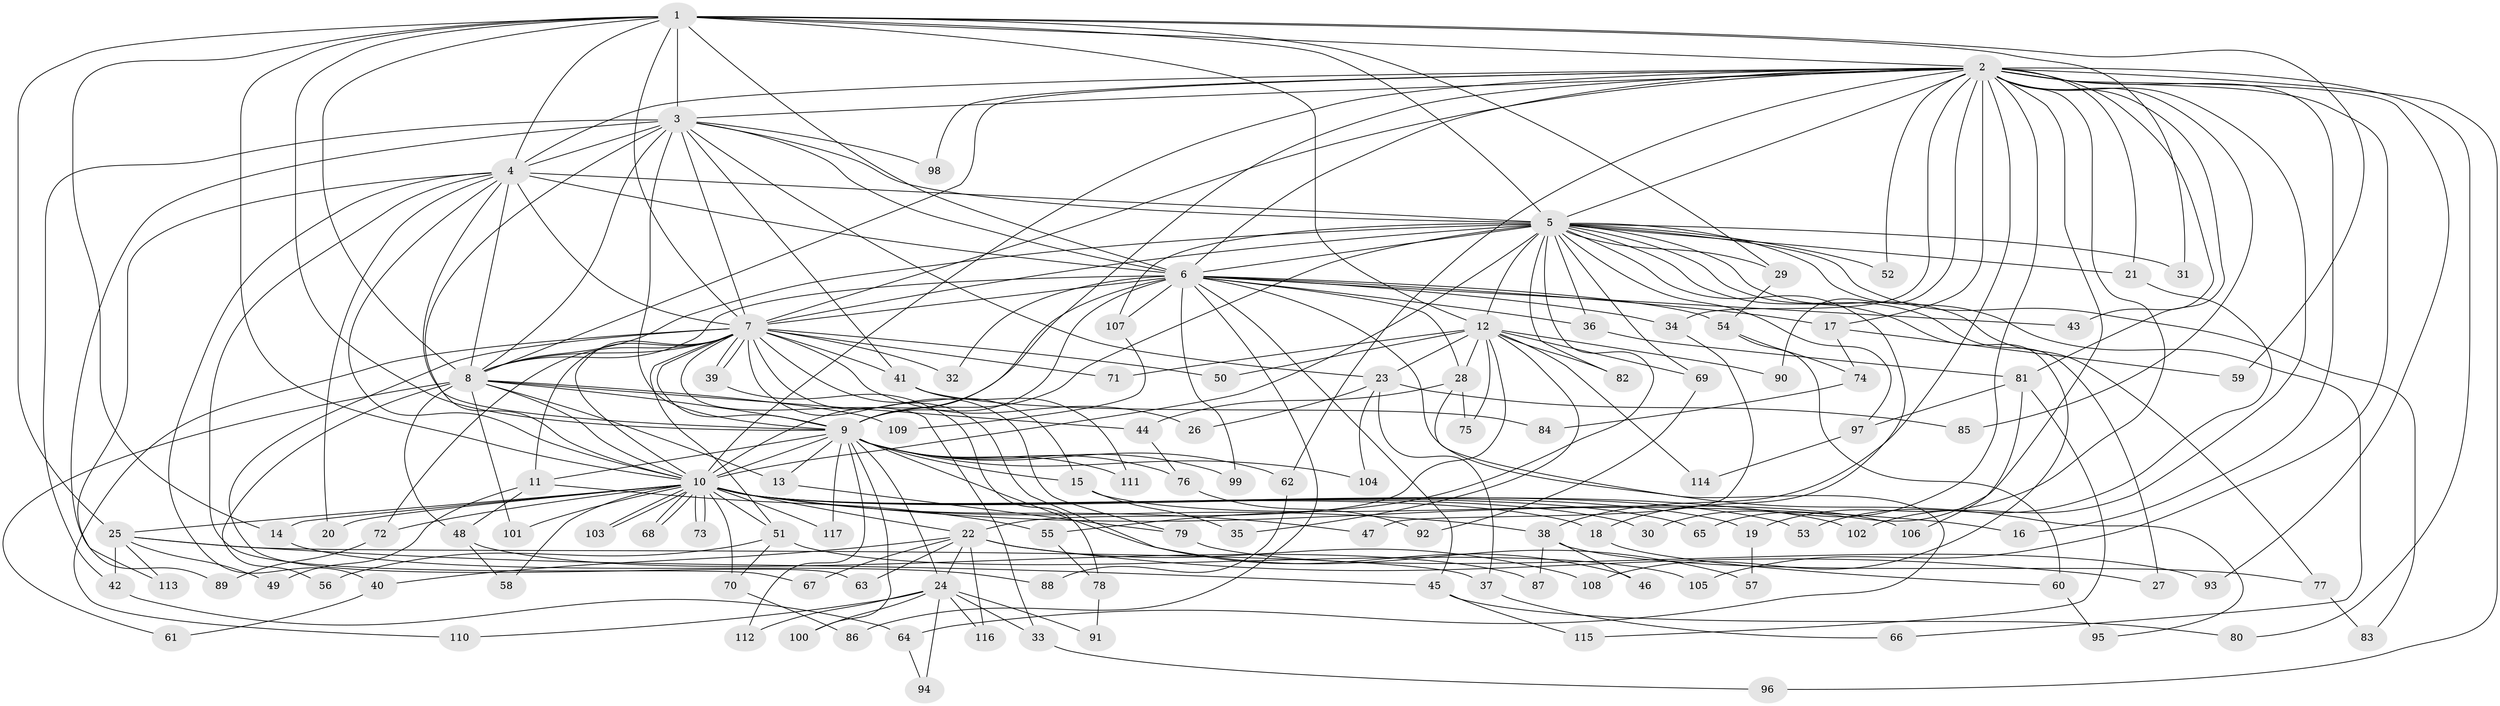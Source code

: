 // coarse degree distribution, {15: 0.01694915254237288, 12: 0.01694915254237288, 11: 0.05084745762711865, 9: 0.01694915254237288, 16: 0.01694915254237288, 21: 0.01694915254237288, 14: 0.05084745762711865, 20: 0.01694915254237288, 23: 0.01694915254237288, 5: 0.05084745762711865, 4: 0.1016949152542373, 3: 0.15254237288135594, 6: 0.01694915254237288, 2: 0.3728813559322034, 7: 0.01694915254237288, 1: 0.06779661016949153}
// Generated by graph-tools (version 1.1) at 2025/50/03/04/25 22:50:03]
// undirected, 117 vertices, 259 edges
graph export_dot {
  node [color=gray90,style=filled];
  1;
  2;
  3;
  4;
  5;
  6;
  7;
  8;
  9;
  10;
  11;
  12;
  13;
  14;
  15;
  16;
  17;
  18;
  19;
  20;
  21;
  22;
  23;
  24;
  25;
  26;
  27;
  28;
  29;
  30;
  31;
  32;
  33;
  34;
  35;
  36;
  37;
  38;
  39;
  40;
  41;
  42;
  43;
  44;
  45;
  46;
  47;
  48;
  49;
  50;
  51;
  52;
  53;
  54;
  55;
  56;
  57;
  58;
  59;
  60;
  61;
  62;
  63;
  64;
  65;
  66;
  67;
  68;
  69;
  70;
  71;
  72;
  73;
  74;
  75;
  76;
  77;
  78;
  79;
  80;
  81;
  82;
  83;
  84;
  85;
  86;
  87;
  88;
  89;
  90;
  91;
  92;
  93;
  94;
  95;
  96;
  97;
  98;
  99;
  100;
  101;
  102;
  103;
  104;
  105;
  106;
  107;
  108;
  109;
  110;
  111;
  112;
  113;
  114;
  115;
  116;
  117;
  1 -- 2;
  1 -- 3;
  1 -- 4;
  1 -- 5;
  1 -- 6;
  1 -- 7;
  1 -- 8;
  1 -- 9;
  1 -- 10;
  1 -- 12;
  1 -- 14;
  1 -- 25;
  1 -- 29;
  1 -- 31;
  1 -- 59;
  2 -- 3;
  2 -- 4;
  2 -- 5;
  2 -- 6;
  2 -- 7;
  2 -- 8;
  2 -- 9;
  2 -- 10;
  2 -- 16;
  2 -- 17;
  2 -- 19;
  2 -- 21;
  2 -- 30;
  2 -- 34;
  2 -- 38;
  2 -- 43;
  2 -- 52;
  2 -- 62;
  2 -- 65;
  2 -- 80;
  2 -- 81;
  2 -- 85;
  2 -- 90;
  2 -- 93;
  2 -- 96;
  2 -- 98;
  2 -- 102;
  2 -- 105;
  3 -- 4;
  3 -- 5;
  3 -- 6;
  3 -- 7;
  3 -- 8;
  3 -- 9;
  3 -- 10;
  3 -- 23;
  3 -- 41;
  3 -- 42;
  3 -- 89;
  3 -- 98;
  4 -- 5;
  4 -- 6;
  4 -- 7;
  4 -- 8;
  4 -- 9;
  4 -- 10;
  4 -- 20;
  4 -- 40;
  4 -- 67;
  4 -- 113;
  5 -- 6;
  5 -- 7;
  5 -- 8;
  5 -- 9;
  5 -- 10;
  5 -- 12;
  5 -- 18;
  5 -- 21;
  5 -- 27;
  5 -- 29;
  5 -- 31;
  5 -- 36;
  5 -- 52;
  5 -- 55;
  5 -- 66;
  5 -- 69;
  5 -- 77;
  5 -- 82;
  5 -- 83;
  5 -- 97;
  5 -- 107;
  5 -- 108;
  6 -- 7;
  6 -- 8;
  6 -- 9;
  6 -- 10;
  6 -- 17;
  6 -- 28;
  6 -- 32;
  6 -- 34;
  6 -- 36;
  6 -- 43;
  6 -- 45;
  6 -- 54;
  6 -- 86;
  6 -- 95;
  6 -- 99;
  6 -- 107;
  7 -- 8;
  7 -- 9;
  7 -- 10;
  7 -- 11;
  7 -- 15;
  7 -- 26;
  7 -- 32;
  7 -- 33;
  7 -- 39;
  7 -- 39;
  7 -- 41;
  7 -- 46;
  7 -- 50;
  7 -- 51;
  7 -- 63;
  7 -- 71;
  7 -- 72;
  7 -- 79;
  7 -- 110;
  8 -- 9;
  8 -- 10;
  8 -- 13;
  8 -- 44;
  8 -- 48;
  8 -- 56;
  8 -- 61;
  8 -- 101;
  8 -- 109;
  9 -- 10;
  9 -- 11;
  9 -- 13;
  9 -- 15;
  9 -- 24;
  9 -- 57;
  9 -- 62;
  9 -- 76;
  9 -- 99;
  9 -- 100;
  9 -- 104;
  9 -- 111;
  9 -- 112;
  9 -- 117;
  10 -- 14;
  10 -- 16;
  10 -- 18;
  10 -- 19;
  10 -- 20;
  10 -- 22;
  10 -- 25;
  10 -- 30;
  10 -- 38;
  10 -- 47;
  10 -- 51;
  10 -- 53;
  10 -- 58;
  10 -- 65;
  10 -- 68;
  10 -- 68;
  10 -- 70;
  10 -- 72;
  10 -- 73;
  10 -- 73;
  10 -- 101;
  10 -- 102;
  10 -- 103;
  10 -- 103;
  10 -- 117;
  11 -- 48;
  11 -- 49;
  11 -- 55;
  12 -- 22;
  12 -- 23;
  12 -- 28;
  12 -- 35;
  12 -- 50;
  12 -- 69;
  12 -- 71;
  12 -- 75;
  12 -- 82;
  12 -- 90;
  12 -- 114;
  13 -- 79;
  14 -- 88;
  15 -- 35;
  15 -- 106;
  17 -- 59;
  17 -- 74;
  18 -- 60;
  19 -- 57;
  21 -- 53;
  22 -- 24;
  22 -- 27;
  22 -- 40;
  22 -- 63;
  22 -- 67;
  22 -- 108;
  22 -- 116;
  23 -- 26;
  23 -- 37;
  23 -- 85;
  23 -- 104;
  24 -- 33;
  24 -- 91;
  24 -- 94;
  24 -- 100;
  24 -- 110;
  24 -- 112;
  24 -- 116;
  25 -- 37;
  25 -- 42;
  25 -- 45;
  25 -- 49;
  25 -- 113;
  28 -- 44;
  28 -- 64;
  28 -- 75;
  29 -- 54;
  33 -- 96;
  34 -- 47;
  36 -- 81;
  37 -- 66;
  38 -- 46;
  38 -- 77;
  38 -- 87;
  39 -- 78;
  40 -- 61;
  41 -- 84;
  41 -- 111;
  42 -- 64;
  44 -- 76;
  45 -- 80;
  45 -- 115;
  48 -- 58;
  48 -- 87;
  51 -- 56;
  51 -- 70;
  51 -- 105;
  54 -- 60;
  54 -- 74;
  55 -- 78;
  60 -- 95;
  62 -- 88;
  64 -- 94;
  69 -- 92;
  70 -- 86;
  72 -- 89;
  74 -- 84;
  76 -- 92;
  77 -- 83;
  78 -- 91;
  79 -- 93;
  81 -- 97;
  81 -- 106;
  81 -- 115;
  97 -- 114;
  107 -- 109;
}
